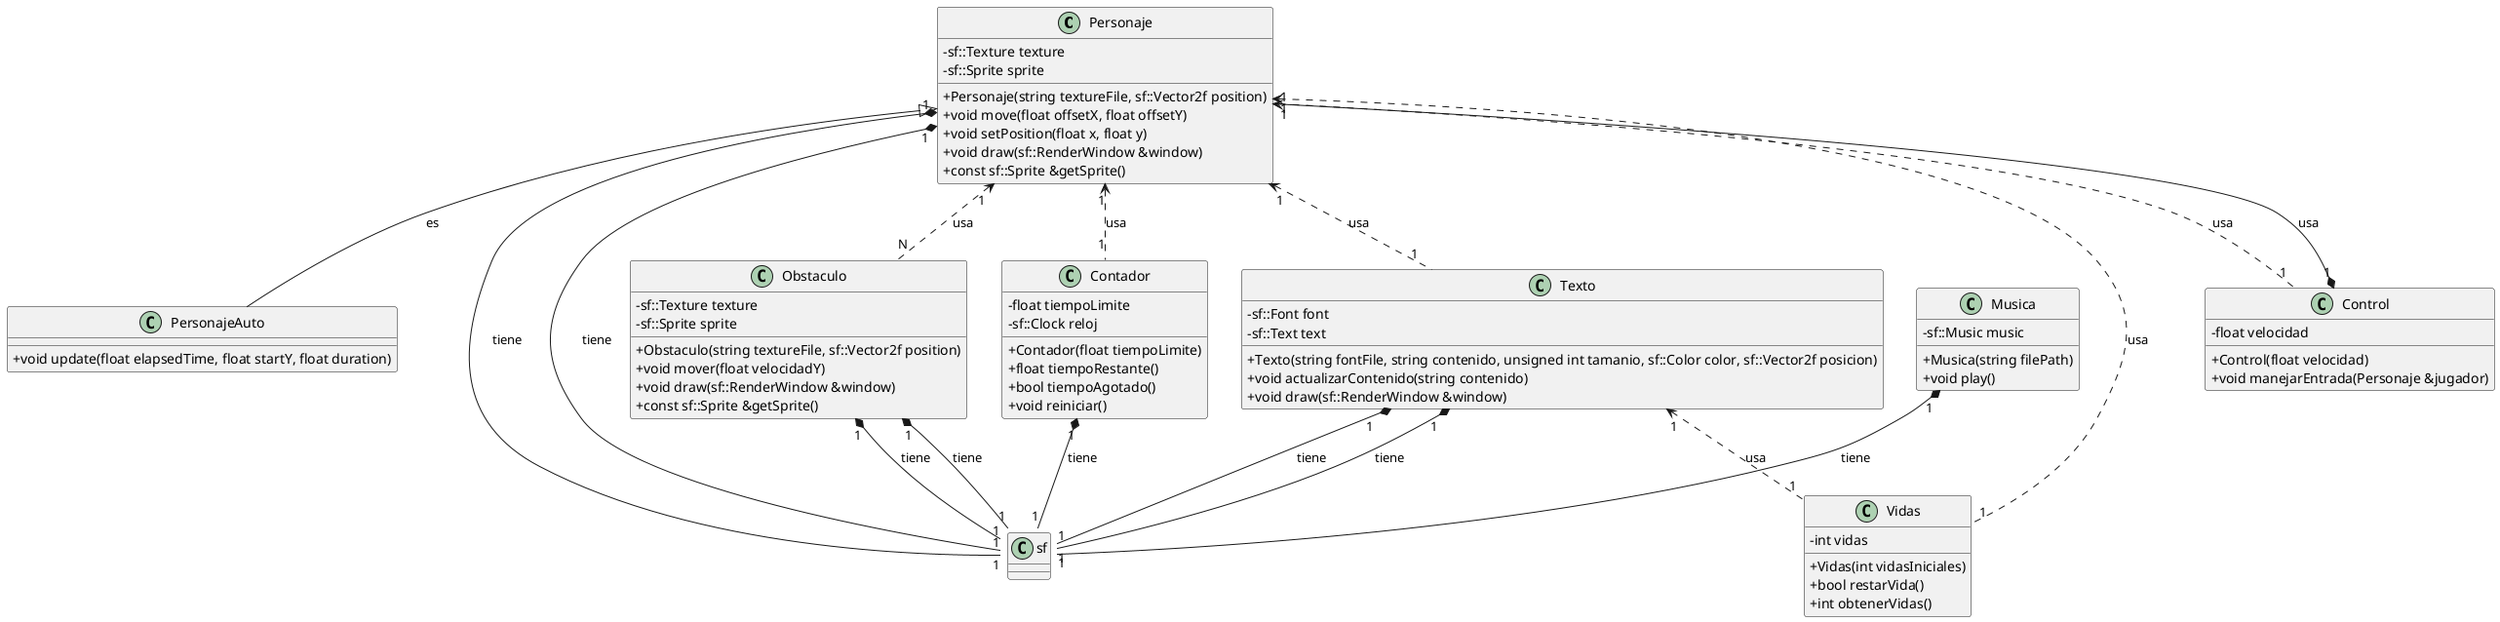 @startuml
skinparam classAttributeIconSize 0

' Clases principales
class Personaje {
    +Personaje(string textureFile, sf::Vector2f position)
    +void move(float offsetX, float offsetY)
    +void setPosition(float x, float y)
    +void draw(sf::RenderWindow &window)
    +const sf::Sprite &getSprite()
    -sf::Texture texture
    -sf::Sprite sprite
}

class PersonajeAuto {
    +void update(float elapsedTime, float startY, float duration)
}

class Obstaculo {
    +Obstaculo(string textureFile, sf::Vector2f position)
    +void mover(float velocidadY)
    +void draw(sf::RenderWindow &window)
    +const sf::Sprite &getSprite()
    -sf::Texture texture
    -sf::Sprite sprite
}

class Control {
    +Control(float velocidad)
    +void manejarEntrada(Personaje &jugador)
    -float velocidad
}

class Vidas {
    +Vidas(int vidasIniciales)
    +bool restarVida()
    +int obtenerVidas()
    -int vidas
}

class Contador {
    +Contador(float tiempoLimite)
    +float tiempoRestante()
    +bool tiempoAgotado()
    +void reiniciar()
    -float tiempoLimite
    -sf::Clock reloj
}

class Texto {
    +Texto(string fontFile, string contenido, unsigned int tamanio, sf::Color color, sf::Vector2f posicion)
    +void actualizarContenido(string contenido)
    +void draw(sf::RenderWindow &window)
    -sf::Font font
    -sf::Text text
}

class Musica {
    +Musica(string filePath)
    +void play()
    -sf::Music music
}

' Relaciones
Personaje <|-- PersonajeAuto : es
Personaje "1" *-- "1" sf::Texture : tiene
Personaje "1" *-- "1" sf::Sprite : tiene

Obstaculo "1" *-- "1" sf::Texture : tiene
Obstaculo "1" *-- "1" sf::Sprite : tiene

Control "1" *-- "1" Personaje : usa

Contador "1" *-- "1" sf::Clock : tiene

Texto "1" *-- "1" sf::Font : tiene
Texto "1" *-- "1" sf::Text : tiene

Musica "1" *-- "1" sf::Music : tiene

' Relaciones en el contexto del juego
Personaje "1" <.. "N" Obstaculo : usa
Personaje "1" <.. "1" Control : usa
Personaje "1" <.. "1" Vidas : usa
Personaje "1" <.. "1" Texto : usa
Personaje "1" <.. "1" Contador : usa

Texto "1" <.. "1" Vidas : usa

@enduml

